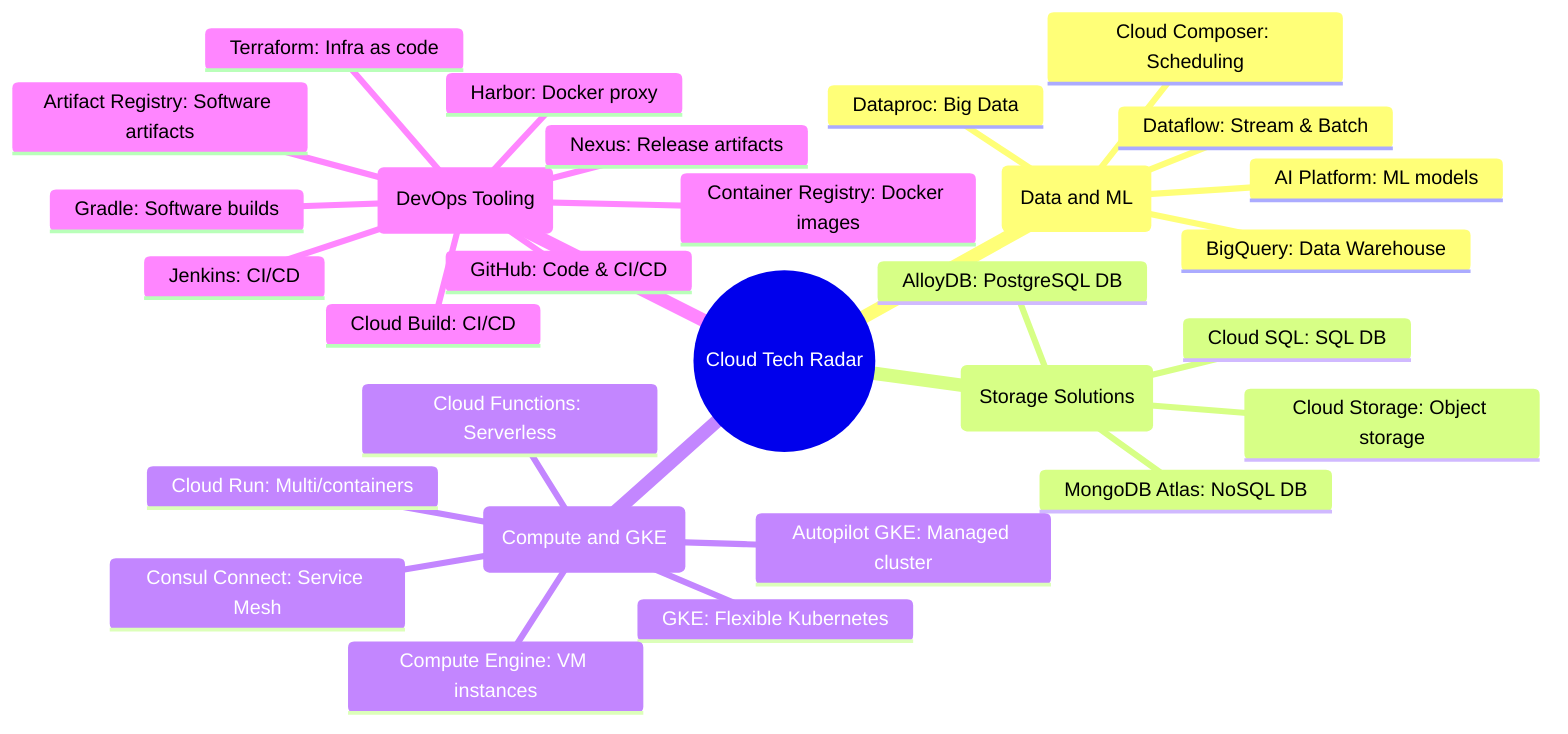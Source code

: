 mindmap
root((Cloud Tech Radar))
  (Data and ML)
  ::icon(fa-solid fa-chart-pie)
      BigQuery: Data Warehouse
      AI Platform: ML models
      Dataflow: Stream & Batch
      Dataproc: Big Data
      Cloud Composer: Scheduling
  (Storage Solutions)
  ::icon(fa-solid fa-database)
        Cloud Storage: Object storage
        Cloud SQL: SQL DB
        AlloyDB: PostgreSQL DB
        MongoDB Atlas: NoSQL DB
  (Compute and GKE)
    ::icon(fa-solid fa-microchip)
      GKE: Flexible Kubernetes
      Autopilot GKE: Managed cluster
      Compute Engine: VM instances
      Cloud Functions: Serverless
      Cloud Run: Multi/containers
      Consul Connect: Service Mesh
  (DevOps Tooling)
    ::icon(fa-brands fa-github)
      Cloud Build: CI/CD
      Artifact Registry: Software artifacts
      Container Registry: Docker images
      GitHub: Code & CI/CD
      Terraform: Infra as code
      Jenkins: CI/CD
      Gradle: Software builds
      Harbor: Docker proxy
      Nexus: Release artifacts
